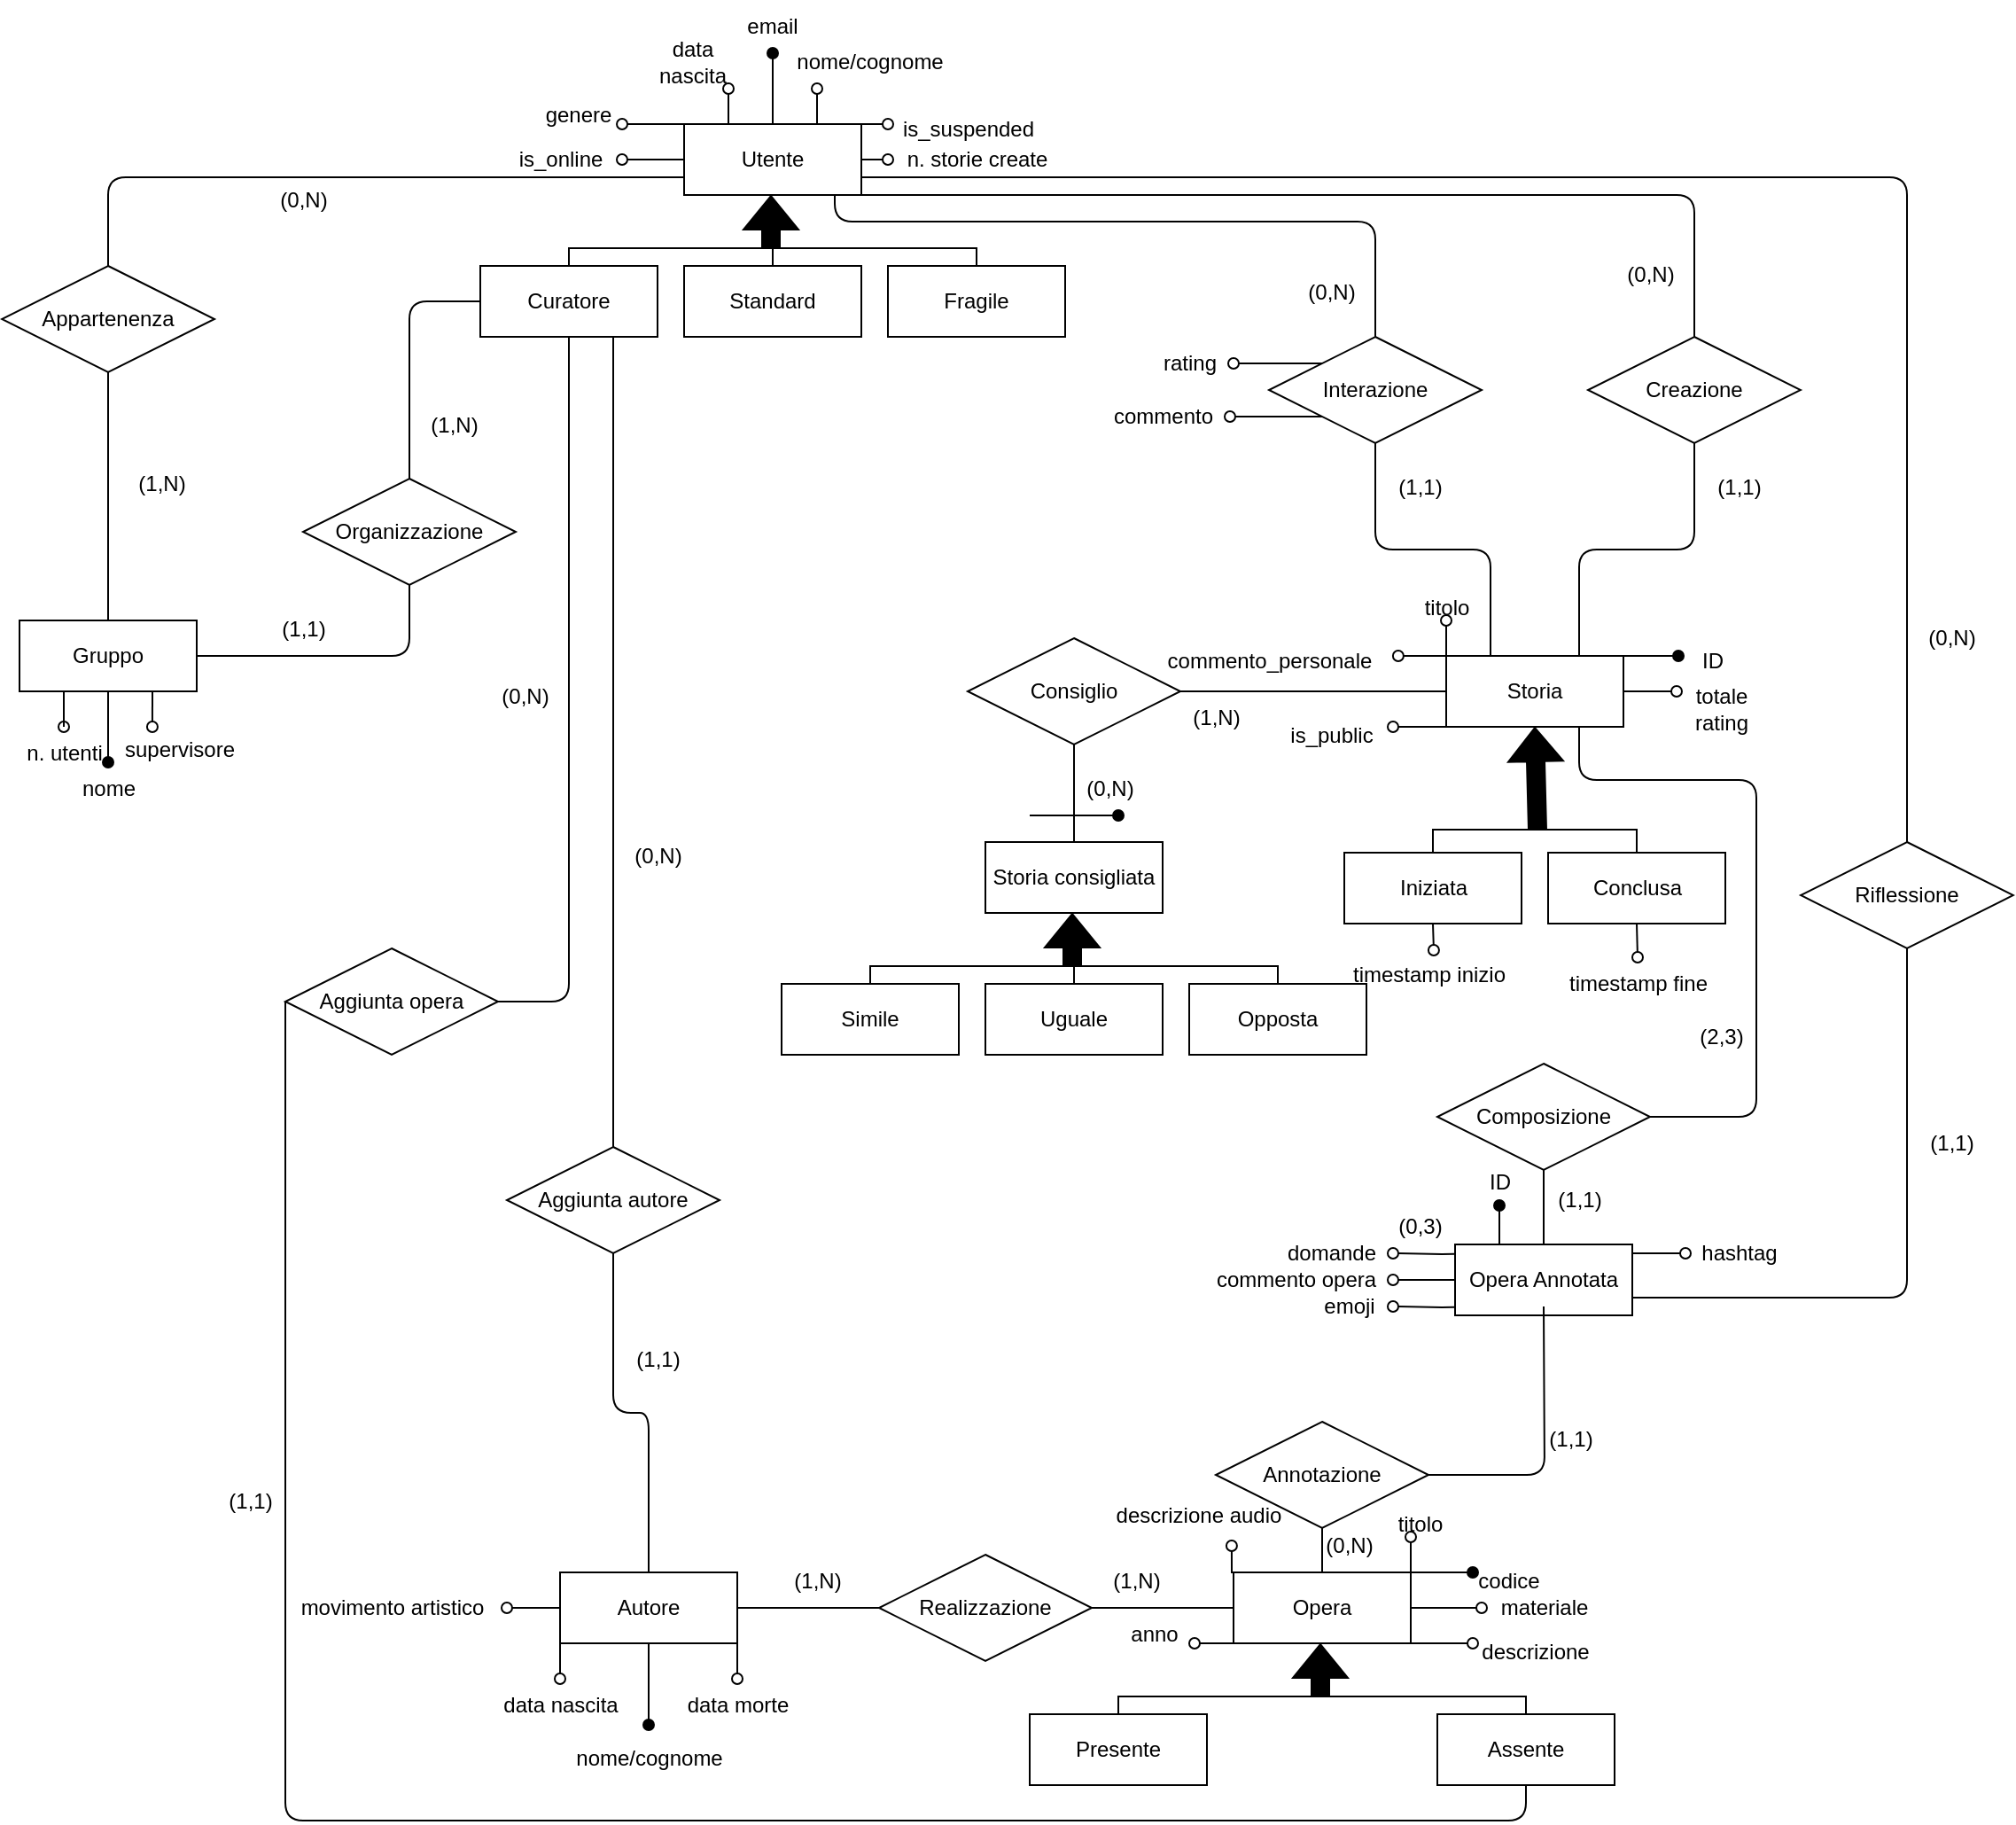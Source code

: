 <mxfile version="21.6.9" type="device">
  <diagram name="Pagina-1" id="41Hzh5X_kaqaGGv3rSMu">
    <mxGraphModel dx="3544" dy="1097" grid="1" gridSize="10" guides="1" tooltips="1" connect="1" arrows="0" fold="1" page="1" pageScale="1" pageWidth="850" pageHeight="1100" math="0" shadow="0" extFonts="Permanent Marker^https://fonts.googleapis.com/css?family=Permanent+Marker">
      <root>
        <mxCell id="0" />
        <mxCell id="1" parent="0" />
        <mxCell id="2" style="edgeStyle=orthogonalEdgeStyle;orthogonalLoop=1;jettySize=auto;html=1;exitX=0.75;exitY=1;exitDx=0;exitDy=0;entryX=0.5;entryY=0;entryDx=0;entryDy=0;strokeColor=default;endArrow=none;endFill=0;" parent="1" target="34" edge="1">
          <mxGeometry relative="1" as="geometry">
            <Array as="points">
              <mxPoint x="460" y="135" />
              <mxPoint x="765" y="135" />
            </Array>
            <mxPoint x="460" y="115" as="sourcePoint" />
            <mxPoint x="775" y="195" as="targetPoint" />
          </mxGeometry>
        </mxCell>
        <mxCell id="3" style="edgeStyle=orthogonalEdgeStyle;orthogonalLoop=1;jettySize=auto;html=1;exitX=1;exitY=1;exitDx=0;exitDy=0;entryX=0.5;entryY=0;entryDx=0;entryDy=0;endArrow=none;endFill=0;" parent="1" source="13" target="35" edge="1">
          <mxGeometry relative="1" as="geometry">
            <Array as="points">
              <mxPoint x="945" y="120" />
            </Array>
          </mxGeometry>
        </mxCell>
        <mxCell id="4" style="edgeStyle=orthogonalEdgeStyle;orthogonalLoop=1;jettySize=auto;html=1;exitX=0.5;exitY=0;exitDx=0;exitDy=0;endArrow=oval;endFill=1;" parent="1" source="13" target="41" edge="1">
          <mxGeometry relative="1" as="geometry" />
        </mxCell>
        <mxCell id="5" style="edgeStyle=orthogonalEdgeStyle;orthogonalLoop=1;jettySize=auto;html=1;exitX=0.75;exitY=0;exitDx=0;exitDy=0;entryX=0;entryY=1;entryDx=0;entryDy=0;endArrow=oval;endFill=0;" parent="1" source="13" target="42" edge="1">
          <mxGeometry relative="1" as="geometry" />
        </mxCell>
        <mxCell id="6" style="edgeStyle=orthogonalEdgeStyle;orthogonalLoop=1;jettySize=auto;html=1;exitX=0.25;exitY=0;exitDx=0;exitDy=0;endArrow=oval;endFill=0;" parent="1" source="13" edge="1">
          <mxGeometry relative="1" as="geometry">
            <mxPoint x="400" y="60" as="targetPoint" />
          </mxGeometry>
        </mxCell>
        <mxCell id="7" style="edgeStyle=orthogonalEdgeStyle;orthogonalLoop=1;jettySize=auto;html=1;exitX=0;exitY=0;exitDx=0;exitDy=0;entryX=0.917;entryY=0.667;entryDx=0;entryDy=0;entryPerimeter=0;endArrow=oval;endFill=0;" parent="1" source="13" target="44" edge="1">
          <mxGeometry relative="1" as="geometry" />
        </mxCell>
        <mxCell id="8" style="edgeStyle=orthogonalEdgeStyle;orthogonalLoop=1;jettySize=auto;html=1;exitX=1;exitY=0.5;exitDx=0;exitDy=0;entryX=0;entryY=0.5;entryDx=0;entryDy=0;entryPerimeter=0;endArrow=oval;endFill=0;" parent="1" source="13" target="63" edge="1">
          <mxGeometry relative="1" as="geometry" />
        </mxCell>
        <mxCell id="9" style="edgeStyle=orthogonalEdgeStyle;rounded=1;orthogonalLoop=1;jettySize=auto;html=1;exitX=0;exitY=0.75;exitDx=0;exitDy=0;entryX=0.5;entryY=0;entryDx=0;entryDy=0;endArrow=none;endFill=0;" parent="1" source="13" target="50" edge="1">
          <mxGeometry relative="1" as="geometry" />
        </mxCell>
        <mxCell id="10" style="edgeStyle=orthogonalEdgeStyle;rounded=0;orthogonalLoop=1;jettySize=auto;html=1;exitX=1;exitY=0;exitDx=0;exitDy=0;endArrow=oval;endFill=0;" parent="1" source="13" edge="1">
          <mxGeometry relative="1" as="geometry">
            <mxPoint x="490" y="80" as="targetPoint" />
          </mxGeometry>
        </mxCell>
        <mxCell id="11" style="edgeStyle=orthogonalEdgeStyle;rounded=0;orthogonalLoop=1;jettySize=auto;html=1;exitX=0;exitY=0.5;exitDx=0;exitDy=0;endArrow=oval;endFill=0;" parent="1" source="13" target="108" edge="1">
          <mxGeometry relative="1" as="geometry" />
        </mxCell>
        <mxCell id="12" style="edgeStyle=orthogonalEdgeStyle;rounded=1;orthogonalLoop=1;jettySize=auto;html=1;exitX=1;exitY=0.75;exitDx=0;exitDy=0;endArrow=none;endFill=0;" parent="1" source="13" target="110" edge="1">
          <mxGeometry relative="1" as="geometry">
            <mxPoint x="940" y="510" as="targetPoint" />
          </mxGeometry>
        </mxCell>
        <mxCell id="13" value="Utente" style="whiteSpace=wrap;html=1;align=center;rounded=0;" parent="1" vertex="1">
          <mxGeometry x="375" y="80" width="100" height="40" as="geometry" />
        </mxCell>
        <mxCell id="14" value="Fragile" style="whiteSpace=wrap;html=1;align=center;rounded=0;" parent="1" vertex="1">
          <mxGeometry x="490" y="160" width="100" height="40" as="geometry" />
        </mxCell>
        <mxCell id="15" style="edgeStyle=orthogonalEdgeStyle;rounded=0;orthogonalLoop=1;jettySize=auto;html=1;exitX=0.5;exitY=0;exitDx=0;exitDy=0;" parent="1" source="16" edge="1">
          <mxGeometry relative="1" as="geometry">
            <mxPoint x="425" y="130" as="targetPoint" />
          </mxGeometry>
        </mxCell>
        <mxCell id="16" value="Standard" style="whiteSpace=wrap;html=1;align=center;rounded=0;" parent="1" vertex="1">
          <mxGeometry x="375" y="160" width="100" height="40" as="geometry" />
        </mxCell>
        <mxCell id="18" style="edgeStyle=orthogonalEdgeStyle;rounded=1;orthogonalLoop=1;jettySize=auto;html=1;exitX=0;exitY=0.5;exitDx=0;exitDy=0;endArrow=none;endFill=0;" parent="1" source="19" target="75" edge="1">
          <mxGeometry relative="1" as="geometry" />
        </mxCell>
        <mxCell id="QCMUjjd5cfOw1SHgW-fw-127" style="edgeStyle=orthogonalEdgeStyle;rounded=1;orthogonalLoop=1;jettySize=auto;html=1;exitX=0.75;exitY=1;exitDx=0;exitDy=0;entryX=0.5;entryY=0;entryDx=0;entryDy=0;endArrow=none;endFill=0;" parent="1" source="19" target="QCMUjjd5cfOw1SHgW-fw-129" edge="1">
          <mxGeometry relative="1" as="geometry">
            <mxPoint x="335" y="650" as="targetPoint" />
          </mxGeometry>
        </mxCell>
        <mxCell id="auU55y5egvNY-qfzERoh-126" style="edgeStyle=orthogonalEdgeStyle;rounded=1;orthogonalLoop=1;jettySize=auto;html=1;exitX=0.5;exitY=1;exitDx=0;exitDy=0;entryX=1;entryY=0.5;entryDx=0;entryDy=0;endArrow=none;endFill=0;" edge="1" parent="1" source="19" target="62">
          <mxGeometry relative="1" as="geometry" />
        </mxCell>
        <mxCell id="19" value="Curatore" style="whiteSpace=wrap;html=1;align=center;rounded=0;" parent="1" vertex="1">
          <mxGeometry x="260" y="160" width="100" height="40" as="geometry" />
        </mxCell>
        <mxCell id="20" value="" style="shape=flexArrow;endArrow=classic;html=1;rounded=0;fillColor=#000000;" parent="1" edge="1">
          <mxGeometry width="50" height="50" relative="1" as="geometry">
            <mxPoint x="424" y="150" as="sourcePoint" />
            <mxPoint x="424" y="120" as="targetPoint" />
          </mxGeometry>
        </mxCell>
        <mxCell id="21" value="" style="endArrow=none;html=1;rounded=0;edgeStyle=orthogonalEdgeStyle;entryX=0.5;entryY=0;entryDx=0;entryDy=0;exitX=0.5;exitY=0;exitDx=0;exitDy=0;" parent="1" source="19" target="14" edge="1">
          <mxGeometry width="50" height="50" relative="1" as="geometry">
            <mxPoint x="310" y="150" as="sourcePoint" />
            <mxPoint x="540" y="150" as="targetPoint" />
            <Array as="points">
              <mxPoint x="310" y="150" />
              <mxPoint x="540" y="150" />
            </Array>
          </mxGeometry>
        </mxCell>
        <mxCell id="22" style="edgeStyle=orthogonalEdgeStyle;orthogonalLoop=1;jettySize=auto;html=1;exitX=0.25;exitY=0;exitDx=0;exitDy=0;entryX=0.5;entryY=1;entryDx=0;entryDy=0;endArrow=none;endFill=0;" parent="1" source="31" target="34" edge="1">
          <mxGeometry relative="1" as="geometry" />
        </mxCell>
        <mxCell id="23" style="edgeStyle=orthogonalEdgeStyle;orthogonalLoop=1;jettySize=auto;html=1;exitX=0.75;exitY=0;exitDx=0;exitDy=0;entryX=0.5;entryY=1;entryDx=0;entryDy=0;endArrow=none;endFill=0;" parent="1" source="31" target="35" edge="1">
          <mxGeometry relative="1" as="geometry" />
        </mxCell>
        <mxCell id="24" style="edgeStyle=orthogonalEdgeStyle;orthogonalLoop=1;jettySize=auto;html=1;exitX=1;exitY=0.5;exitDx=0;exitDy=0;endArrow=oval;endFill=0;entryX=0;entryY=0.467;entryDx=0;entryDy=0;entryPerimeter=0;" parent="1" source="31" edge="1">
          <mxGeometry relative="1" as="geometry">
            <mxPoint x="935" y="399.01" as="targetPoint" />
          </mxGeometry>
        </mxCell>
        <mxCell id="27" style="edgeStyle=orthogonalEdgeStyle;orthogonalLoop=1;jettySize=auto;html=1;exitX=1;exitY=0;exitDx=0;exitDy=0;entryX=0.025;entryY=-0.167;entryDx=0;entryDy=0;entryPerimeter=0;endArrow=oval;endFill=1;" parent="1" source="31" edge="1">
          <mxGeometry relative="1" as="geometry">
            <mxPoint x="936" y="379.99" as="targetPoint" />
          </mxGeometry>
        </mxCell>
        <mxCell id="29" style="edgeStyle=orthogonalEdgeStyle;rounded=0;orthogonalLoop=1;jettySize=auto;html=1;exitX=0;exitY=0;exitDx=0;exitDy=0;entryX=1.021;entryY=0.4;entryDx=0;entryDy=0;entryPerimeter=0;endArrow=oval;endFill=0;" parent="1" source="31" target="105" edge="1">
          <mxGeometry relative="1" as="geometry" />
        </mxCell>
        <mxCell id="30" style="edgeStyle=orthogonalEdgeStyle;rounded=0;orthogonalLoop=1;jettySize=auto;html=1;exitX=0;exitY=1;exitDx=0;exitDy=0;endArrow=oval;endFill=0;" parent="1" source="31" edge="1">
          <mxGeometry relative="1" as="geometry">
            <mxPoint x="775" y="420" as="targetPoint" />
          </mxGeometry>
        </mxCell>
        <mxCell id="Q8Neo4dbbyz0SUrR5pc5-180" style="edgeStyle=orthogonalEdgeStyle;rounded=0;orthogonalLoop=1;jettySize=auto;html=1;exitX=0;exitY=0;exitDx=0;exitDy=0;endArrow=oval;endFill=0;" parent="1" source="31" edge="1">
          <mxGeometry relative="1" as="geometry">
            <mxPoint x="805" y="360" as="targetPoint" />
          </mxGeometry>
        </mxCell>
        <mxCell id="31" value="Storia" style="whiteSpace=wrap;html=1;align=center;" parent="1" vertex="1">
          <mxGeometry x="805" y="380" width="100" height="40" as="geometry" />
        </mxCell>
        <mxCell id="32" style="edgeStyle=orthogonalEdgeStyle;orthogonalLoop=1;jettySize=auto;html=1;exitX=0;exitY=1;exitDx=0;exitDy=0;entryX=0.975;entryY=0.5;entryDx=0;entryDy=0;entryPerimeter=0;endArrow=oval;endFill=0;" parent="1" source="34" target="60" edge="1">
          <mxGeometry relative="1" as="geometry" />
        </mxCell>
        <mxCell id="33" style="edgeStyle=orthogonalEdgeStyle;orthogonalLoop=1;jettySize=auto;html=1;exitX=0;exitY=0;exitDx=0;exitDy=0;endArrow=oval;endFill=0;" parent="1" source="34" target="59" edge="1">
          <mxGeometry relative="1" as="geometry" />
        </mxCell>
        <mxCell id="34" value="Interazione" style="shape=rhombus;perimeter=rhombusPerimeter;whiteSpace=wrap;html=1;align=center;" parent="1" vertex="1">
          <mxGeometry x="705" y="200" width="120" height="60" as="geometry" />
        </mxCell>
        <mxCell id="35" value="Creazione" style="shape=rhombus;perimeter=rhombusPerimeter;whiteSpace=wrap;html=1;align=center;" parent="1" vertex="1">
          <mxGeometry x="885" y="200" width="120" height="60" as="geometry" />
        </mxCell>
        <mxCell id="36" value="titolo" style="text;html=1;align=center;verticalAlign=middle;resizable=0;points=[];autosize=1;strokeColor=none;fillColor=none;" parent="1" vertex="1">
          <mxGeometry x="780" y="338" width="50" height="30" as="geometry" />
        </mxCell>
        <mxCell id="37" value="totale &lt;br&gt;rating" style="text;html=1;align=center;verticalAlign=middle;resizable=0;points=[];autosize=1;strokeColor=none;fillColor=none;" parent="1" vertex="1">
          <mxGeometry x="935" y="390" width="50" height="40" as="geometry" />
        </mxCell>
        <mxCell id="38" value="timestamp inizio" style="text;html=1;align=center;verticalAlign=middle;resizable=0;points=[];autosize=1;strokeColor=none;fillColor=none;" parent="1" vertex="1">
          <mxGeometry x="740" y="545" width="110" height="30" as="geometry" />
        </mxCell>
        <mxCell id="39" value="timestamp fine" style="text;html=1;align=center;verticalAlign=middle;resizable=0;points=[];autosize=1;strokeColor=none;fillColor=none;" parent="1" vertex="1">
          <mxGeometry x="862.5" y="550" width="100" height="30" as="geometry" />
        </mxCell>
        <mxCell id="40" value="ID" style="text;html=1;align=center;verticalAlign=middle;resizable=0;points=[];autosize=1;strokeColor=none;fillColor=none;" parent="1" vertex="1">
          <mxGeometry x="935" y="368" width="40" height="30" as="geometry" />
        </mxCell>
        <mxCell id="41" value="email" style="text;html=1;strokeColor=none;fillColor=none;align=center;verticalAlign=middle;whiteSpace=wrap;rounded=0;" parent="1" vertex="1">
          <mxGeometry x="395" y="10" width="60" height="30" as="geometry" />
        </mxCell>
        <mxCell id="42" value="nome/cognome" style="text;html=1;strokeColor=none;fillColor=none;align=center;verticalAlign=middle;whiteSpace=wrap;rounded=0;" parent="1" vertex="1">
          <mxGeometry x="450" y="30" width="60" height="30" as="geometry" />
        </mxCell>
        <mxCell id="43" value="data nascita" style="text;html=1;strokeColor=none;fillColor=none;align=center;verticalAlign=middle;whiteSpace=wrap;rounded=0;" parent="1" vertex="1">
          <mxGeometry x="350" y="30" width="60" height="30" as="geometry" />
        </mxCell>
        <mxCell id="44" value="genere" style="text;html=1;align=center;verticalAlign=middle;resizable=0;points=[];autosize=1;strokeColor=none;fillColor=none;" parent="1" vertex="1">
          <mxGeometry x="285" y="60" width="60" height="30" as="geometry" />
        </mxCell>
        <mxCell id="45" style="edgeStyle=orthogonalEdgeStyle;orthogonalLoop=1;jettySize=auto;html=1;exitX=0.5;exitY=1;exitDx=0;exitDy=0;endArrow=oval;endFill=1;" parent="1" source="49" target="51" edge="1">
          <mxGeometry relative="1" as="geometry" />
        </mxCell>
        <mxCell id="46" style="edgeStyle=orthogonalEdgeStyle;orthogonalLoop=1;jettySize=auto;html=1;exitX=0.75;exitY=1;exitDx=0;exitDy=0;entryX=0.333;entryY=0.067;entryDx=0;entryDy=0;entryPerimeter=0;endArrow=oval;endFill=0;" parent="1" source="49" target="52" edge="1">
          <mxGeometry relative="1" as="geometry" />
        </mxCell>
        <mxCell id="47" style="edgeStyle=orthogonalEdgeStyle;rounded=0;orthogonalLoop=1;jettySize=auto;html=1;exitX=0.5;exitY=0;exitDx=0;exitDy=0;entryX=0.5;entryY=1;entryDx=0;entryDy=0;endArrow=none;endFill=0;" parent="1" source="49" target="50" edge="1">
          <mxGeometry relative="1" as="geometry" />
        </mxCell>
        <mxCell id="48" style="edgeStyle=orthogonalEdgeStyle;rounded=0;orthogonalLoop=1;jettySize=auto;html=1;exitX=0.25;exitY=1;exitDx=0;exitDy=0;endArrow=oval;endFill=0;" parent="1" source="49" target="123" edge="1">
          <mxGeometry relative="1" as="geometry" />
        </mxCell>
        <mxCell id="49" value="Gruppo" style="whiteSpace=wrap;html=1;align=center;" parent="1" vertex="1">
          <mxGeometry y="360" width="100" height="40" as="geometry" />
        </mxCell>
        <mxCell id="50" value="Appartenenza" style="shape=rhombus;perimeter=rhombusPerimeter;whiteSpace=wrap;html=1;align=center;" parent="1" vertex="1">
          <mxGeometry x="-10" y="160" width="120" height="60" as="geometry" />
        </mxCell>
        <mxCell id="51" value="nome" style="text;html=1;align=center;verticalAlign=middle;resizable=0;points=[];autosize=1;strokeColor=none;fillColor=none;" parent="1" vertex="1">
          <mxGeometry x="25" y="440" width="50" height="30" as="geometry" />
        </mxCell>
        <mxCell id="52" value="supervisore" style="text;html=1;align=center;verticalAlign=middle;resizable=0;points=[];autosize=1;strokeColor=none;fillColor=none;" parent="1" vertex="1">
          <mxGeometry x="45" y="418" width="90" height="30" as="geometry" />
        </mxCell>
        <mxCell id="53" style="edgeStyle=orthogonalEdgeStyle;orthogonalLoop=1;jettySize=auto;html=1;exitX=0;exitY=0.5;exitDx=0;exitDy=0;entryX=1;entryY=0.5;entryDx=0;entryDy=0;endArrow=none;endFill=0;" parent="1" source="56" target="58" edge="1">
          <mxGeometry relative="1" as="geometry" />
        </mxCell>
        <mxCell id="54" style="edgeStyle=orthogonalEdgeStyle;orthogonalLoop=1;jettySize=auto;html=1;exitX=1;exitY=0.5;exitDx=0;exitDy=0;endArrow=oval;endFill=0;" parent="1" source="56" target="73" edge="1">
          <mxGeometry relative="1" as="geometry" />
        </mxCell>
        <mxCell id="55" style="edgeStyle=orthogonalEdgeStyle;rounded=0;orthogonalLoop=1;jettySize=auto;html=1;exitX=1;exitY=1;exitDx=0;exitDy=0;endArrow=oval;endFill=0;" parent="1" source="56" edge="1">
          <mxGeometry relative="1" as="geometry">
            <mxPoint x="820" y="937" as="targetPoint" />
          </mxGeometry>
        </mxCell>
        <mxCell id="Q8Neo4dbbyz0SUrR5pc5-126" style="edgeStyle=orthogonalEdgeStyle;rounded=0;orthogonalLoop=1;jettySize=auto;html=1;exitX=1;exitY=0;exitDx=0;exitDy=0;endArrow=oval;endFill=0;" parent="1" source="56" edge="1">
          <mxGeometry relative="1" as="geometry">
            <mxPoint x="785" y="877" as="targetPoint" />
          </mxGeometry>
        </mxCell>
        <mxCell id="Q8Neo4dbbyz0SUrR5pc5-127" style="edgeStyle=orthogonalEdgeStyle;rounded=0;orthogonalLoop=1;jettySize=auto;html=1;exitX=1;exitY=0;exitDx=0;exitDy=0;endArrow=oval;endFill=1;" parent="1" source="56" edge="1">
          <mxGeometry relative="1" as="geometry">
            <mxPoint x="820" y="897" as="targetPoint" />
          </mxGeometry>
        </mxCell>
        <mxCell id="Q8Neo4dbbyz0SUrR5pc5-137" style="edgeStyle=orthogonalEdgeStyle;rounded=0;orthogonalLoop=1;jettySize=auto;html=1;exitX=0;exitY=1;exitDx=0;exitDy=0;entryX=0.96;entryY=0.667;entryDx=0;entryDy=0;entryPerimeter=0;endArrow=oval;endFill=0;" parent="1" source="56" target="Q8Neo4dbbyz0SUrR5pc5-136" edge="1">
          <mxGeometry relative="1" as="geometry" />
        </mxCell>
        <mxCell id="auU55y5egvNY-qfzERoh-125" style="edgeStyle=orthogonalEdgeStyle;rounded=0;orthogonalLoop=1;jettySize=auto;html=1;exitX=0;exitY=0;exitDx=0;exitDy=0;entryX=0.658;entryY=1.067;entryDx=0;entryDy=0;entryPerimeter=0;endArrow=oval;endFill=0;" edge="1" parent="1" source="56" target="auU55y5egvNY-qfzERoh-124">
          <mxGeometry relative="1" as="geometry" />
        </mxCell>
        <mxCell id="56" value="Opera" style="whiteSpace=wrap;html=1;align=center;" parent="1" vertex="1">
          <mxGeometry x="685" y="897" width="100" height="40" as="geometry" />
        </mxCell>
        <mxCell id="57" style="edgeStyle=orthogonalEdgeStyle;orthogonalLoop=1;jettySize=auto;html=1;exitX=0;exitY=0.5;exitDx=0;exitDy=0;entryX=1;entryY=0.5;entryDx=0;entryDy=0;endArrow=none;endFill=0;" parent="1" source="58" edge="1">
          <mxGeometry relative="1" as="geometry">
            <mxPoint x="405" y="917" as="targetPoint" />
          </mxGeometry>
        </mxCell>
        <mxCell id="58" value="Realizzazione" style="shape=rhombus;perimeter=rhombusPerimeter;whiteSpace=wrap;html=1;align=center;" parent="1" vertex="1">
          <mxGeometry x="485" y="887" width="120" height="60" as="geometry" />
        </mxCell>
        <mxCell id="59" value="rating" style="text;html=1;align=center;verticalAlign=middle;resizable=0;points=[];autosize=1;strokeColor=none;fillColor=none;" parent="1" vertex="1">
          <mxGeometry x="635" y="200" width="50" height="30" as="geometry" />
        </mxCell>
        <mxCell id="60" value="commento" style="text;html=1;align=center;verticalAlign=middle;resizable=0;points=[];autosize=1;strokeColor=none;fillColor=none;" parent="1" vertex="1">
          <mxGeometry x="605" y="230" width="80" height="30" as="geometry" />
        </mxCell>
        <mxCell id="Q8Neo4dbbyz0SUrR5pc5-171" style="edgeStyle=orthogonalEdgeStyle;orthogonalLoop=1;jettySize=auto;html=1;exitX=0;exitY=0.5;exitDx=0;exitDy=0;entryX=0.5;entryY=1;entryDx=0;entryDy=0;rounded=1;endArrow=none;endFill=0;" parent="1" source="62" target="Q8Neo4dbbyz0SUrR5pc5-130" edge="1">
          <mxGeometry relative="1" as="geometry">
            <Array as="points">
              <mxPoint x="150" y="722" />
              <mxPoint x="150" y="1037" />
              <mxPoint x="850" y="1037" />
            </Array>
          </mxGeometry>
        </mxCell>
        <mxCell id="62" value="Aggiunta opera" style="shape=rhombus;perimeter=rhombusPerimeter;whiteSpace=wrap;html=1;align=center;" parent="1" vertex="1">
          <mxGeometry x="150" y="545" width="120" height="60" as="geometry" />
        </mxCell>
        <mxCell id="63" value="n. storie create" style="text;html=1;align=center;verticalAlign=middle;resizable=0;points=[];autosize=1;strokeColor=none;fillColor=none;" parent="1" vertex="1">
          <mxGeometry x="490" y="85" width="100" height="30" as="geometry" />
        </mxCell>
        <mxCell id="64" value="data nascita" style="text;html=1;align=center;verticalAlign=middle;resizable=0;points=[];autosize=1;strokeColor=none;fillColor=none;" parent="1" vertex="1">
          <mxGeometry x="260" y="957" width="90" height="30" as="geometry" />
        </mxCell>
        <mxCell id="65" style="edgeStyle=orthogonalEdgeStyle;orthogonalLoop=1;jettySize=auto;html=1;exitX=0.5;exitY=1;exitDx=0;exitDy=0;entryX=0.5;entryY=-0.133;entryDx=0;entryDy=0;entryPerimeter=0;endArrow=oval;endFill=1;" parent="1" source="69" target="70" edge="1">
          <mxGeometry relative="1" as="geometry" />
        </mxCell>
        <mxCell id="66" style="edgeStyle=orthogonalEdgeStyle;orthogonalLoop=1;jettySize=auto;html=1;exitX=0;exitY=1;exitDx=0;exitDy=0;endArrow=oval;endFill=0;" parent="1" source="69" edge="1">
          <mxGeometry relative="1" as="geometry">
            <mxPoint x="305" y="957" as="targetPoint" />
            <Array as="points">
              <mxPoint x="305" y="947" />
              <mxPoint x="305" y="947" />
            </Array>
          </mxGeometry>
        </mxCell>
        <mxCell id="67" style="edgeStyle=orthogonalEdgeStyle;orthogonalLoop=1;jettySize=auto;html=1;exitX=1;exitY=1;exitDx=0;exitDy=0;endArrow=oval;endFill=0;" parent="1" source="69" target="71" edge="1">
          <mxGeometry relative="1" as="geometry" />
        </mxCell>
        <mxCell id="68" style="edgeStyle=orthogonalEdgeStyle;orthogonalLoop=1;jettySize=auto;html=1;exitX=0;exitY=0.5;exitDx=0;exitDy=0;endArrow=oval;endFill=0;" parent="1" source="69" target="72" edge="1">
          <mxGeometry relative="1" as="geometry" />
        </mxCell>
        <mxCell id="69" value="Autore" style="whiteSpace=wrap;html=1;align=center;" parent="1" vertex="1">
          <mxGeometry x="305" y="897" width="100" height="40" as="geometry" />
        </mxCell>
        <mxCell id="70" value="nome/cognome" style="text;html=1;align=center;verticalAlign=middle;resizable=0;points=[];autosize=1;strokeColor=none;fillColor=none;" parent="1" vertex="1">
          <mxGeometry x="300" y="987" width="110" height="30" as="geometry" />
        </mxCell>
        <mxCell id="71" value="data morte" style="text;html=1;align=center;verticalAlign=middle;resizable=0;points=[];autosize=1;strokeColor=none;fillColor=none;" parent="1" vertex="1">
          <mxGeometry x="365" y="957" width="80" height="30" as="geometry" />
        </mxCell>
        <mxCell id="72" value="movimento artistico" style="text;html=1;align=center;verticalAlign=middle;resizable=0;points=[];autosize=1;strokeColor=none;fillColor=none;" parent="1" vertex="1">
          <mxGeometry x="145" y="902" width="130" height="30" as="geometry" />
        </mxCell>
        <mxCell id="73" value="materiale" style="text;html=1;align=center;verticalAlign=middle;resizable=0;points=[];autosize=1;strokeColor=none;fillColor=none;" parent="1" vertex="1">
          <mxGeometry x="825" y="902" width="70" height="30" as="geometry" />
        </mxCell>
        <mxCell id="74" style="edgeStyle=orthogonalEdgeStyle;rounded=1;orthogonalLoop=1;jettySize=auto;html=1;exitX=0.5;exitY=1;exitDx=0;exitDy=0;entryX=1;entryY=0.5;entryDx=0;entryDy=0;endArrow=none;endFill=0;" parent="1" source="75" target="49" edge="1">
          <mxGeometry relative="1" as="geometry" />
        </mxCell>
        <mxCell id="75" value="Organizzazione" style="shape=rhombus;perimeter=rhombusPerimeter;whiteSpace=wrap;html=1;align=center;" parent="1" vertex="1">
          <mxGeometry x="160" y="280" width="120" height="60" as="geometry" />
        </mxCell>
        <mxCell id="76" value="(1,1)" style="text;html=1;align=center;verticalAlign=middle;resizable=0;points=[];autosize=1;strokeColor=none;fillColor=none;" parent="1" vertex="1">
          <mxGeometry x="945" y="270" width="50" height="30" as="geometry" />
        </mxCell>
        <mxCell id="77" value="(1,1)" style="text;html=1;align=center;verticalAlign=middle;resizable=0;points=[];autosize=1;strokeColor=none;fillColor=none;" parent="1" vertex="1">
          <mxGeometry x="765" y="270" width="50" height="30" as="geometry" />
        </mxCell>
        <mxCell id="78" value="(0,N)" style="text;html=1;align=center;verticalAlign=middle;resizable=0;points=[];autosize=1;strokeColor=none;fillColor=none;" parent="1" vertex="1">
          <mxGeometry x="895" y="150" width="50" height="30" as="geometry" />
        </mxCell>
        <mxCell id="79" value="(0,N)" style="text;html=1;align=center;verticalAlign=middle;resizable=0;points=[];autosize=1;strokeColor=none;fillColor=none;" parent="1" vertex="1">
          <mxGeometry x="715" y="160" width="50" height="30" as="geometry" />
        </mxCell>
        <mxCell id="80" value="(1,N)" style="text;html=1;align=center;verticalAlign=middle;resizable=0;points=[];autosize=1;strokeColor=none;fillColor=none;" parent="1" vertex="1">
          <mxGeometry x="425" y="887" width="50" height="30" as="geometry" />
        </mxCell>
        <mxCell id="81" value="(1,N)" style="text;html=1;align=center;verticalAlign=middle;resizable=0;points=[];autosize=1;strokeColor=none;fillColor=none;" parent="1" vertex="1">
          <mxGeometry x="605" y="887" width="50" height="30" as="geometry" />
        </mxCell>
        <mxCell id="82" value="(1,1)" style="text;html=1;align=center;verticalAlign=middle;resizable=0;points=[];autosize=1;strokeColor=none;fillColor=none;" parent="1" vertex="1">
          <mxGeometry x="105" y="842" width="50" height="30" as="geometry" />
        </mxCell>
        <mxCell id="83" value="(0,N)" style="text;html=1;align=center;verticalAlign=middle;resizable=0;points=[];autosize=1;strokeColor=none;fillColor=none;" parent="1" vertex="1">
          <mxGeometry x="260" y="388" width="50" height="30" as="geometry" />
        </mxCell>
        <mxCell id="84" value="(1,1)" style="text;html=1;align=center;verticalAlign=middle;resizable=0;points=[];autosize=1;strokeColor=none;fillColor=none;" parent="1" vertex="1">
          <mxGeometry x="135" y="350" width="50" height="30" as="geometry" />
        </mxCell>
        <mxCell id="85" value="(1,N)" style="text;html=1;align=center;verticalAlign=middle;resizable=0;points=[];autosize=1;strokeColor=none;fillColor=none;" parent="1" vertex="1">
          <mxGeometry x="220" y="235" width="50" height="30" as="geometry" />
        </mxCell>
        <mxCell id="86" value="(0,N)" style="text;html=1;align=center;verticalAlign=middle;resizable=0;points=[];autosize=1;strokeColor=none;fillColor=none;" parent="1" vertex="1">
          <mxGeometry x="135" y="108" width="50" height="30" as="geometry" />
        </mxCell>
        <mxCell id="87" value="(1,N)" style="text;html=1;align=center;verticalAlign=middle;resizable=0;points=[];autosize=1;strokeColor=none;fillColor=none;" parent="1" vertex="1">
          <mxGeometry x="55" y="268" width="50" height="30" as="geometry" />
        </mxCell>
        <mxCell id="88" style="edgeStyle=orthogonalEdgeStyle;rounded=0;orthogonalLoop=1;jettySize=auto;html=1;exitX=0;exitY=0;exitDx=0;exitDy=0;endArrow=oval;endFill=0;" parent="1" target="92" edge="1">
          <mxGeometry relative="1" as="geometry">
            <mxPoint x="830" y="717" as="sourcePoint" />
          </mxGeometry>
        </mxCell>
        <mxCell id="89" style="edgeStyle=orthogonalEdgeStyle;rounded=0;orthogonalLoop=1;jettySize=auto;html=1;exitX=0;exitY=1;exitDx=0;exitDy=0;endArrow=oval;endFill=0;" parent="1" target="93" edge="1">
          <mxGeometry relative="1" as="geometry">
            <mxPoint x="830" y="747" as="sourcePoint" />
          </mxGeometry>
        </mxCell>
        <mxCell id="90" style="edgeStyle=orthogonalEdgeStyle;rounded=0;orthogonalLoop=1;jettySize=auto;html=1;exitX=1;exitY=0;exitDx=0;exitDy=0;endArrow=oval;endFill=0;" parent="1" edge="1">
          <mxGeometry relative="1" as="geometry">
            <mxPoint x="890" y="717" as="sourcePoint" />
            <mxPoint x="940" y="717" as="targetPoint" />
          </mxGeometry>
        </mxCell>
        <mxCell id="91" value="(1,1)" style="text;html=1;align=center;verticalAlign=middle;resizable=0;points=[];autosize=1;strokeColor=none;fillColor=none;" parent="1" vertex="1">
          <mxGeometry x="850" y="807" width="50" height="30" as="geometry" />
        </mxCell>
        <mxCell id="92" value="domande" style="text;html=1;align=center;verticalAlign=middle;resizable=0;points=[];autosize=1;strokeColor=none;fillColor=none;" parent="1" vertex="1">
          <mxGeometry x="705" y="702" width="70" height="30" as="geometry" />
        </mxCell>
        <mxCell id="93" value="emoji" style="text;html=1;align=center;verticalAlign=middle;resizable=0;points=[];autosize=1;strokeColor=none;fillColor=none;" parent="1" vertex="1">
          <mxGeometry x="725" y="732" width="50" height="30" as="geometry" />
        </mxCell>
        <mxCell id="94" value="hashtag" style="text;html=1;align=center;verticalAlign=middle;resizable=0;points=[];autosize=1;strokeColor=none;fillColor=none;" parent="1" vertex="1">
          <mxGeometry x="935" y="702" width="70" height="30" as="geometry" />
        </mxCell>
        <mxCell id="95" value="commento opera" style="text;html=1;align=center;verticalAlign=middle;resizable=0;points=[];autosize=1;strokeColor=none;fillColor=none;" parent="1" vertex="1">
          <mxGeometry x="665" y="717" width="110" height="30" as="geometry" />
        </mxCell>
        <mxCell id="96" style="edgeStyle=orthogonalEdgeStyle;rounded=0;orthogonalLoop=1;jettySize=auto;html=1;exitX=0.5;exitY=0;exitDx=0;exitDy=0;endArrow=none;endFill=0;entryX=0.5;entryY=1;entryDx=0;entryDy=0;" parent="1" source="98" target="103" edge="1">
          <mxGeometry relative="1" as="geometry">
            <mxPoint x="860" y="672" as="targetPoint" />
          </mxGeometry>
        </mxCell>
        <mxCell id="97" style="edgeStyle=orthogonalEdgeStyle;rounded=0;orthogonalLoop=1;jettySize=auto;html=1;exitX=0;exitY=0.5;exitDx=0;exitDy=0;endArrow=oval;endFill=0;" parent="1" source="98" target="95" edge="1">
          <mxGeometry relative="1" as="geometry" />
        </mxCell>
        <mxCell id="Q8Neo4dbbyz0SUrR5pc5-172" style="edgeStyle=orthogonalEdgeStyle;rounded=1;orthogonalLoop=1;jettySize=auto;html=1;exitX=1;exitY=0.75;exitDx=0;exitDy=0;entryX=0.5;entryY=1;entryDx=0;entryDy=0;endArrow=none;endFill=0;" parent="1" source="98" target="110" edge="1">
          <mxGeometry relative="1" as="geometry" />
        </mxCell>
        <mxCell id="QCMUjjd5cfOw1SHgW-fw-124" style="edgeStyle=orthogonalEdgeStyle;rounded=0;orthogonalLoop=1;jettySize=auto;html=1;exitX=0.25;exitY=0;exitDx=0;exitDy=0;endArrow=oval;endFill=1;" parent="1" source="98" edge="1">
          <mxGeometry relative="1" as="geometry">
            <mxPoint x="835" y="690" as="targetPoint" />
          </mxGeometry>
        </mxCell>
        <mxCell id="98" value="Opera Annotata" style="whiteSpace=wrap;html=1;align=center;" parent="1" vertex="1">
          <mxGeometry x="810" y="712" width="100" height="40" as="geometry" />
        </mxCell>
        <mxCell id="100" style="edgeStyle=orthogonalEdgeStyle;rounded=0;orthogonalLoop=1;jettySize=auto;html=1;exitX=0.5;exitY=1;exitDx=0;exitDy=0;entryX=0.5;entryY=0;entryDx=0;entryDy=0;endArrow=none;endFill=0;" parent="1" source="101" target="56" edge="1">
          <mxGeometry relative="1" as="geometry" />
        </mxCell>
        <mxCell id="Q8Neo4dbbyz0SUrR5pc5-146" style="edgeStyle=orthogonalEdgeStyle;rounded=1;orthogonalLoop=1;jettySize=auto;html=1;exitX=1;exitY=0.5;exitDx=0;exitDy=0;endArrow=none;endFill=0;" parent="1" source="101" edge="1">
          <mxGeometry relative="1" as="geometry">
            <mxPoint x="860" y="747" as="targetPoint" />
          </mxGeometry>
        </mxCell>
        <mxCell id="101" value="Annotazione" style="shape=rhombus;perimeter=rhombusPerimeter;whiteSpace=wrap;html=1;align=center;" parent="1" vertex="1">
          <mxGeometry x="675" y="812" width="120" height="60" as="geometry" />
        </mxCell>
        <mxCell id="Q8Neo4dbbyz0SUrR5pc5-185" style="edgeStyle=orthogonalEdgeStyle;rounded=1;orthogonalLoop=1;jettySize=auto;html=1;exitX=1;exitY=0.5;exitDx=0;exitDy=0;entryX=0.75;entryY=1;entryDx=0;entryDy=0;endArrow=none;endFill=0;" parent="1" source="103" target="31" edge="1">
          <mxGeometry relative="1" as="geometry">
            <Array as="points">
              <mxPoint x="980" y="640" />
              <mxPoint x="980" y="450" />
              <mxPoint x="880" y="450" />
            </Array>
          </mxGeometry>
        </mxCell>
        <mxCell id="103" value="Composizione" style="shape=rhombus;perimeter=rhombusPerimeter;whiteSpace=wrap;html=1;align=center;" parent="1" vertex="1">
          <mxGeometry x="800" y="610" width="120" height="60" as="geometry" />
        </mxCell>
        <mxCell id="104" value="(1,1)" style="text;html=1;align=center;verticalAlign=middle;resizable=0;points=[];autosize=1;strokeColor=none;fillColor=none;" parent="1" vertex="1">
          <mxGeometry x="855" y="672" width="50" height="30" as="geometry" />
        </mxCell>
        <mxCell id="105" value="commento_personale" style="text;html=1;align=center;verticalAlign=middle;resizable=0;points=[];autosize=1;strokeColor=none;fillColor=none;" parent="1" vertex="1">
          <mxGeometry x="635" y="368" width="140" height="30" as="geometry" />
        </mxCell>
        <mxCell id="106" value="is_public" style="text;html=1;align=center;verticalAlign=middle;resizable=0;points=[];autosize=1;strokeColor=none;fillColor=none;" parent="1" vertex="1">
          <mxGeometry x="705" y="410" width="70" height="30" as="geometry" />
        </mxCell>
        <mxCell id="107" value="is_suspended" style="text;html=1;align=center;verticalAlign=middle;resizable=0;points=[];autosize=1;strokeColor=none;fillColor=none;" parent="1" vertex="1">
          <mxGeometry x="485" y="68" width="100" height="30" as="geometry" />
        </mxCell>
        <mxCell id="108" value="is_online" style="text;html=1;align=center;verticalAlign=middle;resizable=0;points=[];autosize=1;strokeColor=none;fillColor=none;" parent="1" vertex="1">
          <mxGeometry x="270" y="85" width="70" height="30" as="geometry" />
        </mxCell>
        <mxCell id="110" value="Riflessione" style="shape=rhombus;perimeter=rhombusPerimeter;whiteSpace=wrap;html=1;align=center;" parent="1" vertex="1">
          <mxGeometry x="1005" y="485" width="120" height="60" as="geometry" />
        </mxCell>
        <mxCell id="113" value="(0,3)" style="text;html=1;align=center;verticalAlign=middle;resizable=0;points=[];autosize=1;strokeColor=none;fillColor=none;" parent="1" vertex="1">
          <mxGeometry x="765" y="687" width="50" height="30" as="geometry" />
        </mxCell>
        <mxCell id="114" value="(0,N)" style="text;html=1;align=center;verticalAlign=middle;resizable=0;points=[];autosize=1;strokeColor=none;fillColor=none;" parent="1" vertex="1">
          <mxGeometry x="725" y="867" width="50" height="30" as="geometry" />
        </mxCell>
        <mxCell id="121" value="(1,1)" style="text;html=1;align=center;verticalAlign=middle;resizable=0;points=[];autosize=1;strokeColor=none;fillColor=none;" parent="1" vertex="1">
          <mxGeometry x="1065" y="640" width="50" height="30" as="geometry" />
        </mxCell>
        <mxCell id="122" value="(0,N)" style="text;html=1;align=center;verticalAlign=middle;resizable=0;points=[];autosize=1;strokeColor=none;fillColor=none;" parent="1" vertex="1">
          <mxGeometry x="1065" y="355" width="50" height="30" as="geometry" />
        </mxCell>
        <mxCell id="123" value="n. utenti" style="text;html=1;align=center;verticalAlign=middle;resizable=0;points=[];autosize=1;strokeColor=none;fillColor=none;" parent="1" vertex="1">
          <mxGeometry x="-10" y="420" width="70" height="30" as="geometry" />
        </mxCell>
        <mxCell id="124" value="descrizione" style="text;html=1;align=center;verticalAlign=middle;resizable=0;points=[];autosize=1;strokeColor=none;fillColor=none;" parent="1" vertex="1">
          <mxGeometry x="815" y="927" width="80" height="30" as="geometry" />
        </mxCell>
        <mxCell id="Q8Neo4dbbyz0SUrR5pc5-128" value="titolo" style="text;html=1;align=center;verticalAlign=middle;resizable=0;points=[];autosize=1;strokeColor=none;fillColor=none;" parent="1" vertex="1">
          <mxGeometry x="765" y="855" width="50" height="30" as="geometry" />
        </mxCell>
        <mxCell id="Q8Neo4dbbyz0SUrR5pc5-129" value="codice" style="text;html=1;align=center;verticalAlign=middle;resizable=0;points=[];autosize=1;strokeColor=none;fillColor=none;" parent="1" vertex="1">
          <mxGeometry x="810" y="887" width="60" height="30" as="geometry" />
        </mxCell>
        <mxCell id="Q8Neo4dbbyz0SUrR5pc5-130" value="Assente" style="whiteSpace=wrap;html=1;align=center;rounded=0;" parent="1" vertex="1">
          <mxGeometry x="800" y="977" width="100" height="40" as="geometry" />
        </mxCell>
        <mxCell id="Q8Neo4dbbyz0SUrR5pc5-133" value="Presente" style="whiteSpace=wrap;html=1;align=center;rounded=0;" parent="1" vertex="1">
          <mxGeometry x="570" y="977" width="100" height="40" as="geometry" />
        </mxCell>
        <mxCell id="Q8Neo4dbbyz0SUrR5pc5-134" value="" style="shape=flexArrow;endArrow=classic;html=1;rounded=0;fillColor=#000000;" parent="1" edge="1">
          <mxGeometry width="50" height="50" relative="1" as="geometry">
            <mxPoint x="734" y="967" as="sourcePoint" />
            <mxPoint x="734" y="937" as="targetPoint" />
          </mxGeometry>
        </mxCell>
        <mxCell id="Q8Neo4dbbyz0SUrR5pc5-135" value="" style="endArrow=none;html=1;rounded=0;edgeStyle=orthogonalEdgeStyle;entryX=0.5;entryY=0;entryDx=0;entryDy=0;exitX=0.5;exitY=0;exitDx=0;exitDy=0;" parent="1" source="Q8Neo4dbbyz0SUrR5pc5-133" target="Q8Neo4dbbyz0SUrR5pc5-130" edge="1">
          <mxGeometry width="50" height="50" relative="1" as="geometry">
            <mxPoint x="620" y="967" as="sourcePoint" />
            <mxPoint x="850" y="967" as="targetPoint" />
            <Array as="points">
              <mxPoint x="620" y="967" />
              <mxPoint x="850" y="967" />
            </Array>
          </mxGeometry>
        </mxCell>
        <mxCell id="Q8Neo4dbbyz0SUrR5pc5-136" value="anno" style="text;html=1;align=center;verticalAlign=middle;resizable=0;points=[];autosize=1;strokeColor=none;fillColor=none;" parent="1" vertex="1">
          <mxGeometry x="615" y="917" width="50" height="30" as="geometry" />
        </mxCell>
        <mxCell id="Q8Neo4dbbyz0SUrR5pc5-138" value="(2,3)" style="text;html=1;align=center;verticalAlign=middle;resizable=0;points=[];autosize=1;strokeColor=none;fillColor=none;" parent="1" vertex="1">
          <mxGeometry x="935" y="580" width="50" height="30" as="geometry" />
        </mxCell>
        <mxCell id="QCMUjjd5cfOw1SHgW-fw-126" style="edgeStyle=orthogonalEdgeStyle;rounded=0;orthogonalLoop=1;jettySize=auto;html=1;exitX=0.5;exitY=0;exitDx=0;exitDy=0;entryX=0.5;entryY=1;entryDx=0;entryDy=0;endArrow=none;endFill=0;" parent="1" source="Q8Neo4dbbyz0SUrR5pc5-139" target="Q8Neo4dbbyz0SUrR5pc5-147" edge="1">
          <mxGeometry relative="1" as="geometry" />
        </mxCell>
        <mxCell id="Q8Neo4dbbyz0SUrR5pc5-139" value="Storia consigliata" style="whiteSpace=wrap;html=1;align=center;" parent="1" vertex="1">
          <mxGeometry x="545" y="485" width="100" height="40" as="geometry" />
        </mxCell>
        <mxCell id="Q8Neo4dbbyz0SUrR5pc5-149" style="edgeStyle=orthogonalEdgeStyle;rounded=0;orthogonalLoop=1;jettySize=auto;html=1;exitX=1;exitY=0.5;exitDx=0;exitDy=0;entryX=0;entryY=0.5;entryDx=0;entryDy=0;endArrow=none;endFill=0;" parent="1" source="Q8Neo4dbbyz0SUrR5pc5-147" target="31" edge="1">
          <mxGeometry relative="1" as="geometry">
            <mxPoint x="800" y="400" as="targetPoint" />
          </mxGeometry>
        </mxCell>
        <mxCell id="Q8Neo4dbbyz0SUrR5pc5-147" value="Consiglio" style="shape=rhombus;perimeter=rhombusPerimeter;whiteSpace=wrap;html=1;align=center;" parent="1" vertex="1">
          <mxGeometry x="535" y="370" width="120" height="60" as="geometry" />
        </mxCell>
        <mxCell id="Q8Neo4dbbyz0SUrR5pc5-169" value="(1,N)" style="text;html=1;align=center;verticalAlign=middle;resizable=0;points=[];autosize=1;strokeColor=none;fillColor=none;" parent="1" vertex="1">
          <mxGeometry x="650" y="400" width="50" height="30" as="geometry" />
        </mxCell>
        <mxCell id="Q8Neo4dbbyz0SUrR5pc5-170" value="(0,N)" style="text;html=1;align=center;verticalAlign=middle;resizable=0;points=[];autosize=1;strokeColor=none;fillColor=none;" parent="1" vertex="1">
          <mxGeometry x="590" y="440" width="50" height="30" as="geometry" />
        </mxCell>
        <mxCell id="Q8Neo4dbbyz0SUrR5pc5-174" style="edgeStyle=orthogonalEdgeStyle;rounded=0;orthogonalLoop=1;jettySize=auto;html=1;exitX=0.5;exitY=0;exitDx=0;exitDy=0;endArrow=none;endFill=0;" parent="1" source="Q8Neo4dbbyz0SUrR5pc5-175" edge="1">
          <mxGeometry relative="1" as="geometry">
            <mxPoint x="857.5" y="478" as="targetPoint" />
            <Array as="points">
              <mxPoint x="912.5" y="478" />
            </Array>
          </mxGeometry>
        </mxCell>
        <mxCell id="Q8Neo4dbbyz0SUrR5pc5-183" style="edgeStyle=orthogonalEdgeStyle;rounded=0;orthogonalLoop=1;jettySize=auto;html=1;exitX=0.5;exitY=1;exitDx=0;exitDy=0;endArrow=oval;endFill=0;" parent="1" source="Q8Neo4dbbyz0SUrR5pc5-175" edge="1">
          <mxGeometry relative="1" as="geometry">
            <mxPoint x="913" y="550" as="targetPoint" />
          </mxGeometry>
        </mxCell>
        <mxCell id="Q8Neo4dbbyz0SUrR5pc5-175" value="Conclusa" style="whiteSpace=wrap;html=1;align=center;rounded=0;" parent="1" vertex="1">
          <mxGeometry x="862.5" y="491" width="100" height="40" as="geometry" />
        </mxCell>
        <mxCell id="Q8Neo4dbbyz0SUrR5pc5-176" style="edgeStyle=orthogonalEdgeStyle;rounded=0;orthogonalLoop=1;jettySize=auto;html=1;exitX=0.5;exitY=0;exitDx=0;exitDy=0;startArrow=none;startFill=0;endArrow=none;endFill=0;" parent="1" source="Q8Neo4dbbyz0SUrR5pc5-177" edge="1">
          <mxGeometry relative="1" as="geometry">
            <mxPoint x="857.5" y="478" as="targetPoint" />
            <Array as="points">
              <mxPoint x="797.5" y="478" />
            </Array>
          </mxGeometry>
        </mxCell>
        <mxCell id="Q8Neo4dbbyz0SUrR5pc5-184" style="edgeStyle=orthogonalEdgeStyle;rounded=0;orthogonalLoop=1;jettySize=auto;html=1;exitX=0.5;exitY=1;exitDx=0;exitDy=0;entryX=0.527;entryY=0.033;entryDx=0;entryDy=0;entryPerimeter=0;endArrow=oval;endFill=0;" parent="1" source="Q8Neo4dbbyz0SUrR5pc5-177" target="38" edge="1">
          <mxGeometry relative="1" as="geometry" />
        </mxCell>
        <mxCell id="Q8Neo4dbbyz0SUrR5pc5-177" value="Iniziata" style="whiteSpace=wrap;html=1;align=center;rounded=0;" parent="1" vertex="1">
          <mxGeometry x="747.5" y="491" width="100" height="40" as="geometry" />
        </mxCell>
        <mxCell id="Q8Neo4dbbyz0SUrR5pc5-178" value="" style="shape=flexArrow;endArrow=classic;html=1;rounded=0;fillColor=#000000;entryX=0.5;entryY=1;entryDx=0;entryDy=0;" parent="1" edge="1">
          <mxGeometry width="50" height="50" relative="1" as="geometry">
            <mxPoint x="856.5" y="478" as="sourcePoint" />
            <mxPoint x="855" y="420" as="targetPoint" />
          </mxGeometry>
        </mxCell>
        <mxCell id="Q8Neo4dbbyz0SUrR5pc5-187" value="" style="endArrow=oval;html=1;rounded=0;endFill=1;" parent="1" edge="1">
          <mxGeometry width="50" height="50" relative="1" as="geometry">
            <mxPoint x="570" y="470" as="sourcePoint" />
            <mxPoint x="620" y="470" as="targetPoint" />
          </mxGeometry>
        </mxCell>
        <mxCell id="QCMUjjd5cfOw1SHgW-fw-125" value="ID" style="text;html=1;align=center;verticalAlign=middle;resizable=0;points=[];autosize=1;strokeColor=none;fillColor=none;" parent="1" vertex="1">
          <mxGeometry x="815" y="662" width="40" height="30" as="geometry" />
        </mxCell>
        <mxCell id="QCMUjjd5cfOw1SHgW-fw-130" style="edgeStyle=orthogonalEdgeStyle;rounded=1;orthogonalLoop=1;jettySize=auto;html=1;exitX=0.5;exitY=1;exitDx=0;exitDy=0;entryX=0.5;entryY=0;entryDx=0;entryDy=0;endArrow=none;endFill=0;" parent="1" source="QCMUjjd5cfOw1SHgW-fw-129" target="69" edge="1">
          <mxGeometry relative="1" as="geometry" />
        </mxCell>
        <mxCell id="QCMUjjd5cfOw1SHgW-fw-129" value="Aggiunta autore" style="shape=rhombus;perimeter=rhombusPerimeter;whiteSpace=wrap;html=1;align=center;" parent="1" vertex="1">
          <mxGeometry x="275" y="657" width="120" height="60" as="geometry" />
        </mxCell>
        <mxCell id="QCMUjjd5cfOw1SHgW-fw-131" value="(0,N)" style="text;html=1;align=center;verticalAlign=middle;resizable=0;points=[];autosize=1;strokeColor=none;fillColor=none;" parent="1" vertex="1">
          <mxGeometry x="335" y="478" width="50" height="30" as="geometry" />
        </mxCell>
        <mxCell id="QCMUjjd5cfOw1SHgW-fw-132" value="(1,1)" style="text;html=1;align=center;verticalAlign=middle;resizable=0;points=[];autosize=1;strokeColor=none;fillColor=none;" parent="1" vertex="1">
          <mxGeometry x="335" y="762" width="50" height="30" as="geometry" />
        </mxCell>
        <mxCell id="auU55y5egvNY-qfzERoh-124" value="descrizione audio" style="text;html=1;align=center;verticalAlign=middle;resizable=0;points=[];autosize=1;strokeColor=none;fillColor=none;" vertex="1" parent="1">
          <mxGeometry x="605" y="850" width="120" height="30" as="geometry" />
        </mxCell>
        <mxCell id="auU55y5egvNY-qfzERoh-133" value="Opposta" style="whiteSpace=wrap;html=1;align=center;rounded=0;" vertex="1" parent="1">
          <mxGeometry x="660" y="565" width="100" height="40" as="geometry" />
        </mxCell>
        <mxCell id="auU55y5egvNY-qfzERoh-134" style="edgeStyle=orthogonalEdgeStyle;rounded=0;orthogonalLoop=1;jettySize=auto;html=1;exitX=0.5;exitY=0;exitDx=0;exitDy=0;" edge="1" parent="1" source="auU55y5egvNY-qfzERoh-135">
          <mxGeometry relative="1" as="geometry">
            <mxPoint x="595" y="535" as="targetPoint" />
          </mxGeometry>
        </mxCell>
        <mxCell id="auU55y5egvNY-qfzERoh-135" value="Uguale" style="whiteSpace=wrap;html=1;align=center;rounded=0;" vertex="1" parent="1">
          <mxGeometry x="545" y="565" width="100" height="40" as="geometry" />
        </mxCell>
        <mxCell id="auU55y5egvNY-qfzERoh-136" value="Simile" style="whiteSpace=wrap;html=1;align=center;rounded=0;" vertex="1" parent="1">
          <mxGeometry x="430" y="565" width="100" height="40" as="geometry" />
        </mxCell>
        <mxCell id="auU55y5egvNY-qfzERoh-137" value="" style="shape=flexArrow;endArrow=classic;html=1;rounded=0;fillColor=#000000;" edge="1" parent="1">
          <mxGeometry width="50" height="50" relative="1" as="geometry">
            <mxPoint x="594" y="555" as="sourcePoint" />
            <mxPoint x="594" y="525" as="targetPoint" />
          </mxGeometry>
        </mxCell>
        <mxCell id="auU55y5egvNY-qfzERoh-138" value="" style="endArrow=none;html=1;rounded=0;edgeStyle=orthogonalEdgeStyle;entryX=0.5;entryY=0;entryDx=0;entryDy=0;exitX=0.5;exitY=0;exitDx=0;exitDy=0;" edge="1" parent="1" source="auU55y5egvNY-qfzERoh-136" target="auU55y5egvNY-qfzERoh-133">
          <mxGeometry width="50" height="50" relative="1" as="geometry">
            <mxPoint x="480" y="555" as="sourcePoint" />
            <mxPoint x="710" y="555" as="targetPoint" />
            <Array as="points">
              <mxPoint x="480" y="555" />
              <mxPoint x="710" y="555" />
            </Array>
          </mxGeometry>
        </mxCell>
      </root>
    </mxGraphModel>
  </diagram>
</mxfile>
